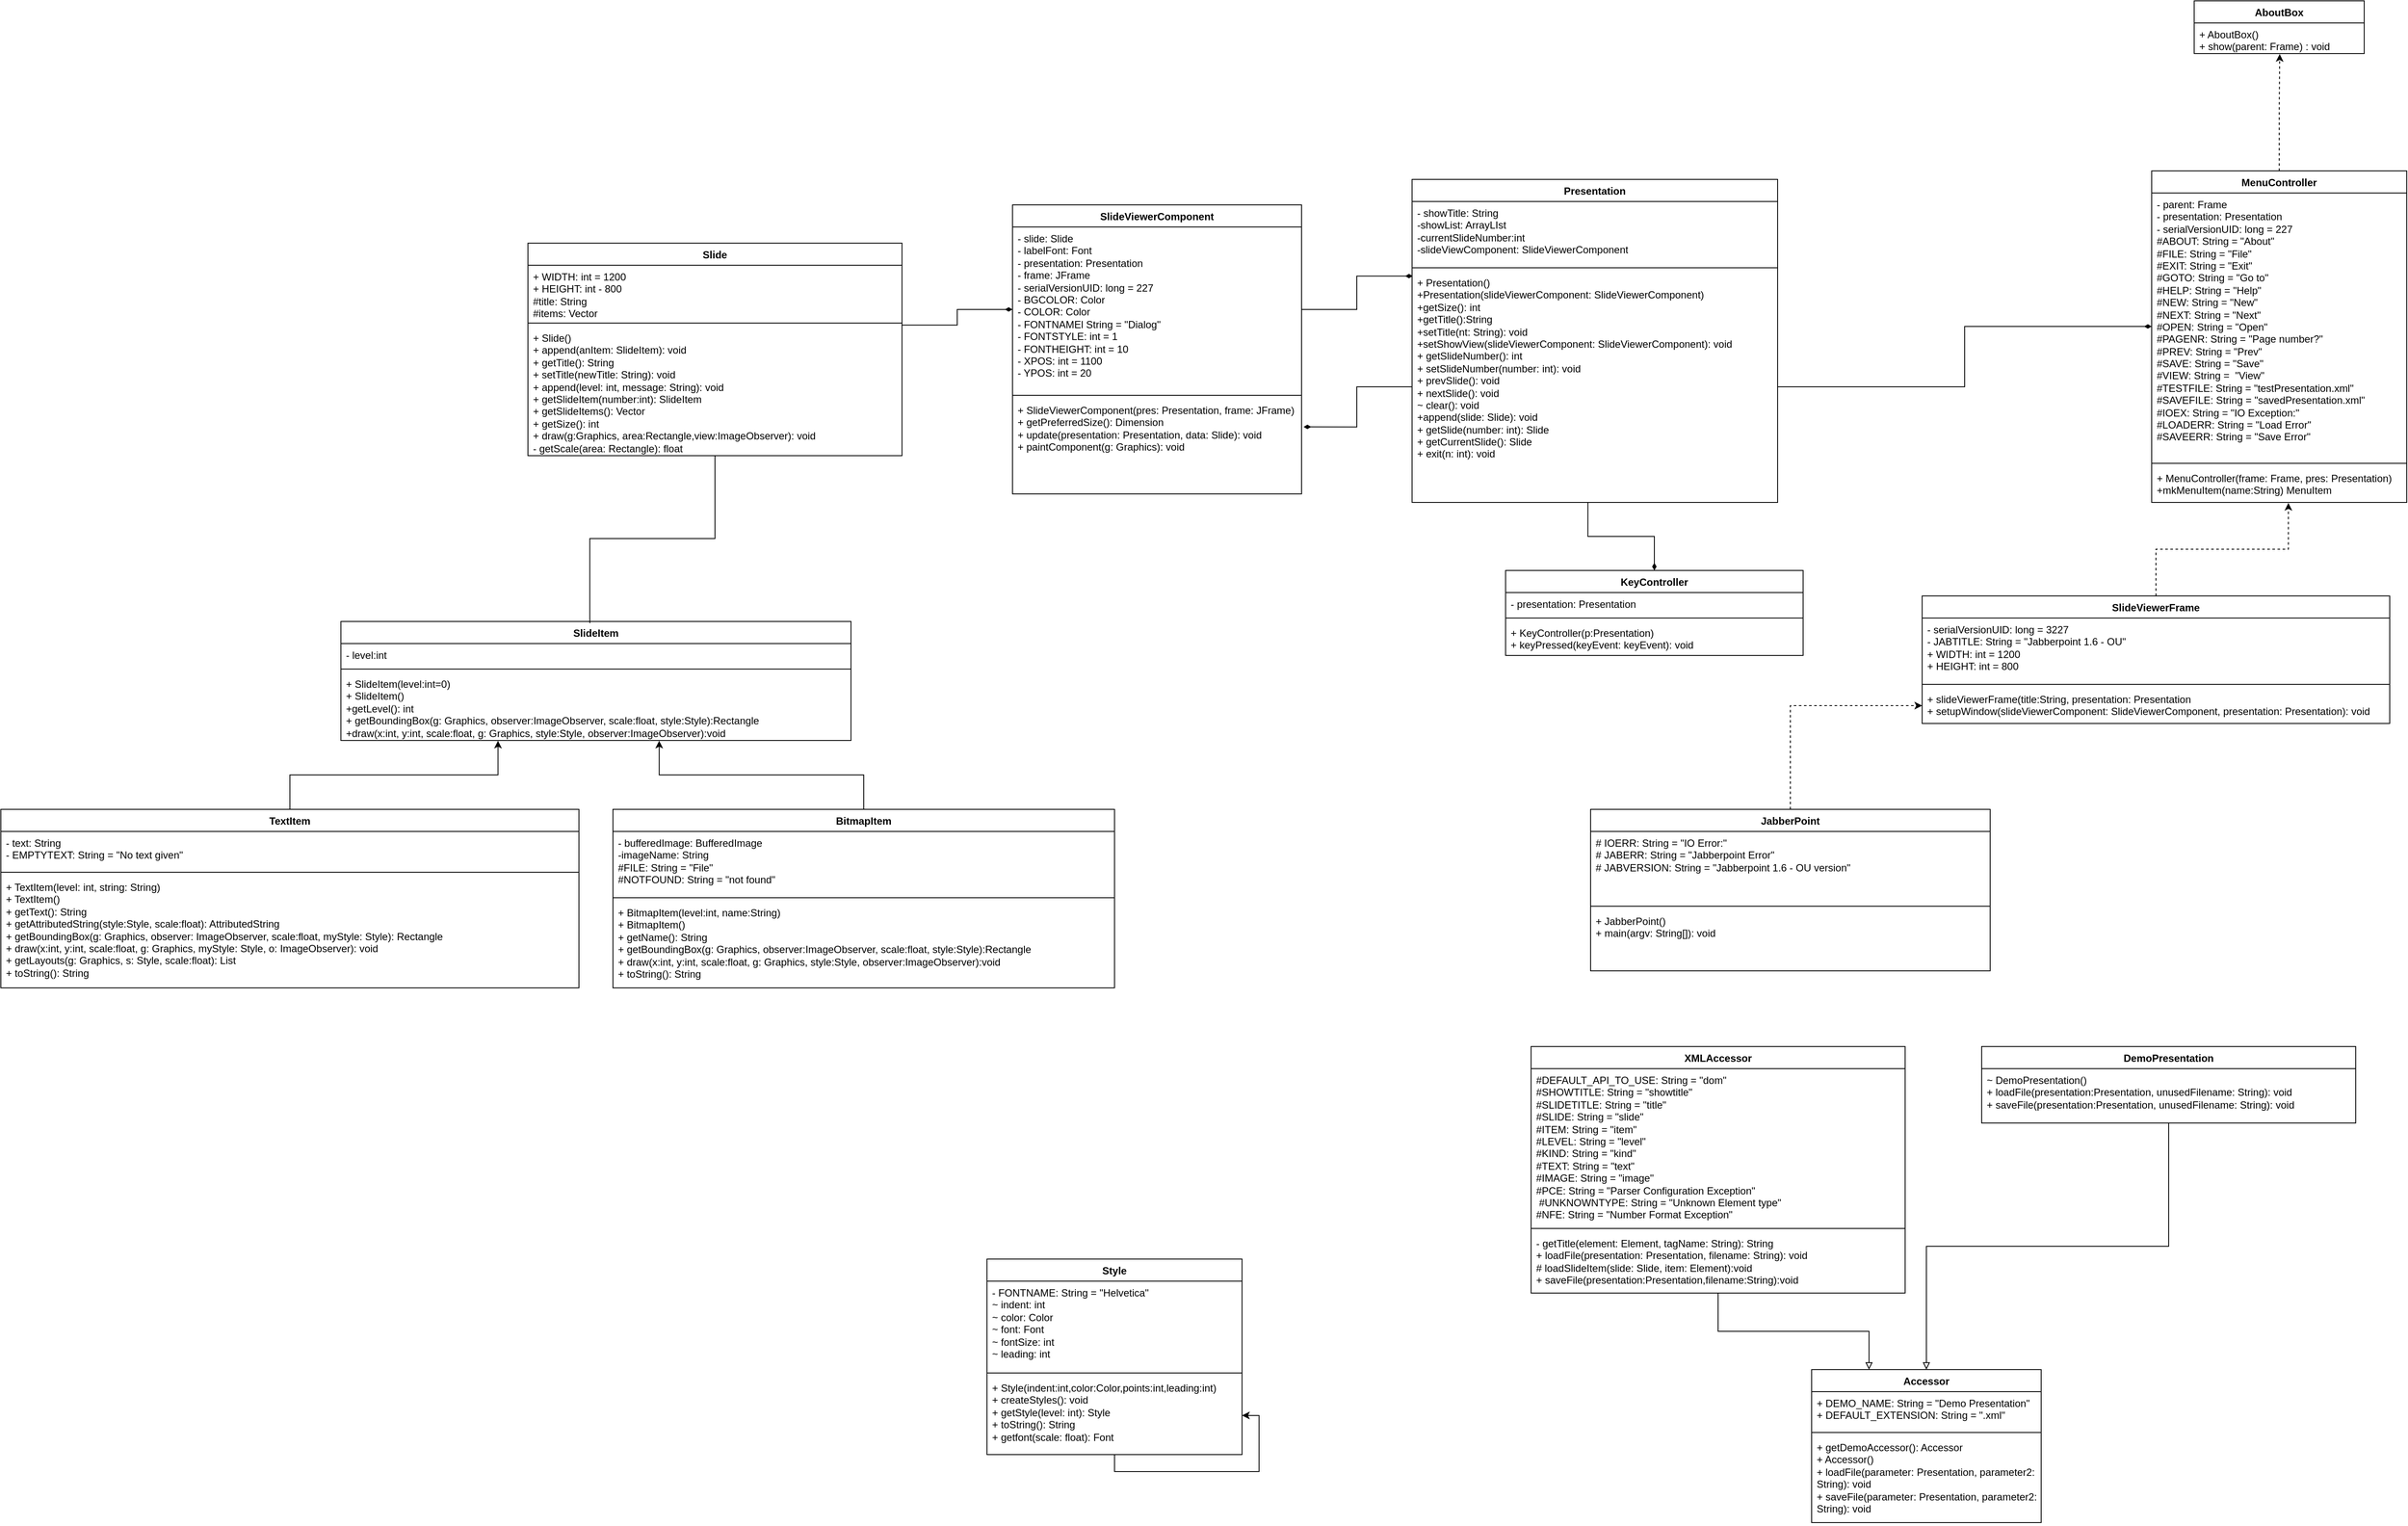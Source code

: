 <mxfile version="22.1.17" type="github">
  <diagram id="C5RBs43oDa-KdzZeNtuy" name="Page-1">
    <mxGraphModel dx="2526" dy="3693" grid="1" gridSize="10" guides="1" tooltips="1" connect="1" arrows="1" fold="1" page="1" pageScale="1" pageWidth="827" pageHeight="1169" math="0" shadow="0">
      <root>
        <mxCell id="WIyWlLk6GJQsqaUBKTNV-0" />
        <mxCell id="WIyWlLk6GJQsqaUBKTNV-1" parent="WIyWlLk6GJQsqaUBKTNV-0" />
        <mxCell id="VDhZwG6g7xekdowVY550-0" value="AboutBox" style="swimlane;fontStyle=1;align=center;verticalAlign=top;childLayout=stackLayout;horizontal=1;startSize=26;horizontalStack=0;resizeParent=1;resizeParentMax=0;resizeLast=0;collapsible=1;marginBottom=0;whiteSpace=wrap;html=1;" vertex="1" parent="WIyWlLk6GJQsqaUBKTNV-1">
          <mxGeometry x="2220" y="-2310" width="200" height="62" as="geometry" />
        </mxCell>
        <mxCell id="VDhZwG6g7xekdowVY550-3" value="+ AboutBox()&lt;br&gt;+ show(parent: Frame) : void" style="text;strokeColor=none;fillColor=none;align=left;verticalAlign=top;spacingLeft=4;spacingRight=4;overflow=hidden;rotatable=0;points=[[0,0.5],[1,0.5]];portConstraint=eastwest;whiteSpace=wrap;html=1;" vertex="1" parent="VDhZwG6g7xekdowVY550-0">
          <mxGeometry y="26" width="200" height="36" as="geometry" />
        </mxCell>
        <mxCell id="VDhZwG6g7xekdowVY550-65" style="edgeStyle=orthogonalEdgeStyle;rounded=0;orthogonalLoop=1;jettySize=auto;html=1;dashed=1;endArrow=classic;endFill=1;" edge="1" parent="WIyWlLk6GJQsqaUBKTNV-1" source="VDhZwG6g7xekdowVY550-4" target="VDhZwG6g7xekdowVY550-19">
          <mxGeometry relative="1" as="geometry" />
        </mxCell>
        <mxCell id="VDhZwG6g7xekdowVY550-4" value="JabberPoint" style="swimlane;fontStyle=1;align=center;verticalAlign=top;childLayout=stackLayout;horizontal=1;startSize=26;horizontalStack=0;resizeParent=1;resizeParentMax=0;resizeLast=0;collapsible=1;marginBottom=0;whiteSpace=wrap;html=1;" vertex="1" parent="WIyWlLk6GJQsqaUBKTNV-1">
          <mxGeometry x="1510" y="-1359" width="470" height="190" as="geometry" />
        </mxCell>
        <mxCell id="VDhZwG6g7xekdowVY550-5" value="# IOERR: String = &quot;IO Error:&quot;&lt;br&gt;# JABERR: String = &quot;Jabberpoint Error&quot;&lt;br&gt;# JABVERSION: String = &quot;Jabberpoint 1.6 - OU version&quot;" style="text;strokeColor=none;fillColor=none;align=left;verticalAlign=top;spacingLeft=4;spacingRight=4;overflow=hidden;rotatable=0;points=[[0,0.5],[1,0.5]];portConstraint=eastwest;whiteSpace=wrap;html=1;" vertex="1" parent="VDhZwG6g7xekdowVY550-4">
          <mxGeometry y="26" width="470" height="84" as="geometry" />
        </mxCell>
        <mxCell id="VDhZwG6g7xekdowVY550-6" value="" style="line;strokeWidth=1;fillColor=none;align=left;verticalAlign=middle;spacingTop=-1;spacingLeft=3;spacingRight=3;rotatable=0;labelPosition=right;points=[];portConstraint=eastwest;strokeColor=inherit;" vertex="1" parent="VDhZwG6g7xekdowVY550-4">
          <mxGeometry y="110" width="470" height="8" as="geometry" />
        </mxCell>
        <mxCell id="VDhZwG6g7xekdowVY550-7" value="+ JabberPoint()&lt;br&gt;+ main(argv: String[]): void" style="text;strokeColor=none;fillColor=none;align=left;verticalAlign=top;spacingLeft=4;spacingRight=4;overflow=hidden;rotatable=0;points=[[0,0.5],[1,0.5]];portConstraint=eastwest;whiteSpace=wrap;html=1;" vertex="1" parent="VDhZwG6g7xekdowVY550-4">
          <mxGeometry y="118" width="470" height="72" as="geometry" />
        </mxCell>
        <mxCell id="VDhZwG6g7xekdowVY550-8" value="Style" style="swimlane;fontStyle=1;align=center;verticalAlign=top;childLayout=stackLayout;horizontal=1;startSize=26;horizontalStack=0;resizeParent=1;resizeParentMax=0;resizeLast=0;collapsible=1;marginBottom=0;whiteSpace=wrap;html=1;" vertex="1" parent="WIyWlLk6GJQsqaUBKTNV-1">
          <mxGeometry x="800" y="-830" width="300" height="230" as="geometry" />
        </mxCell>
        <mxCell id="VDhZwG6g7xekdowVY550-9" value="- FONTNAME: String = &quot;Helvetica&quot;&lt;br&gt;~ indent: int&lt;br&gt;~ color: Color&lt;br&gt;~ font: Font&lt;br&gt;~ fontSize: int&lt;br&gt;~ leading: int" style="text;strokeColor=none;fillColor=none;align=left;verticalAlign=top;spacingLeft=4;spacingRight=4;overflow=hidden;rotatable=0;points=[[0,0.5],[1,0.5]];portConstraint=eastwest;whiteSpace=wrap;html=1;" vertex="1" parent="VDhZwG6g7xekdowVY550-8">
          <mxGeometry y="26" width="300" height="104" as="geometry" />
        </mxCell>
        <mxCell id="VDhZwG6g7xekdowVY550-10" value="" style="line;strokeWidth=1;fillColor=none;align=left;verticalAlign=middle;spacingTop=-1;spacingLeft=3;spacingRight=3;rotatable=0;labelPosition=right;points=[];portConstraint=eastwest;strokeColor=inherit;" vertex="1" parent="VDhZwG6g7xekdowVY550-8">
          <mxGeometry y="130" width="300" height="8" as="geometry" />
        </mxCell>
        <mxCell id="VDhZwG6g7xekdowVY550-11" value="+ Style(indent:int,color:Color,points:int,leading:int)&lt;br&gt;+ createStyles(): void&lt;br&gt;+ getStyle(level: int): Style&lt;br&gt;+ toString(): String&lt;br&gt;+ getfont(scale: float): Font" style="text;strokeColor=none;fillColor=none;align=left;verticalAlign=top;spacingLeft=4;spacingRight=4;overflow=hidden;rotatable=0;points=[[0,0.5],[1,0.5]];portConstraint=eastwest;whiteSpace=wrap;html=1;" vertex="1" parent="VDhZwG6g7xekdowVY550-8">
          <mxGeometry y="138" width="300" height="92" as="geometry" />
        </mxCell>
        <mxCell id="VDhZwG6g7xekdowVY550-74" style="edgeStyle=orthogonalEdgeStyle;rounded=0;orthogonalLoop=1;jettySize=auto;html=1;" edge="1" parent="VDhZwG6g7xekdowVY550-8" source="VDhZwG6g7xekdowVY550-8" target="VDhZwG6g7xekdowVY550-11">
          <mxGeometry relative="1" as="geometry" />
        </mxCell>
        <mxCell id="VDhZwG6g7xekdowVY550-12" value="KeyController" style="swimlane;fontStyle=1;align=center;verticalAlign=top;childLayout=stackLayout;horizontal=1;startSize=26;horizontalStack=0;resizeParent=1;resizeParentMax=0;resizeLast=0;collapsible=1;marginBottom=0;whiteSpace=wrap;html=1;" vertex="1" parent="WIyWlLk6GJQsqaUBKTNV-1">
          <mxGeometry x="1410" y="-1640" width="350" height="100" as="geometry" />
        </mxCell>
        <mxCell id="VDhZwG6g7xekdowVY550-13" value="- presentation: Presentation" style="text;strokeColor=none;fillColor=none;align=left;verticalAlign=top;spacingLeft=4;spacingRight=4;overflow=hidden;rotatable=0;points=[[0,0.5],[1,0.5]];portConstraint=eastwest;whiteSpace=wrap;html=1;" vertex="1" parent="VDhZwG6g7xekdowVY550-12">
          <mxGeometry y="26" width="350" height="26" as="geometry" />
        </mxCell>
        <mxCell id="VDhZwG6g7xekdowVY550-14" value="" style="line;strokeWidth=1;fillColor=none;align=left;verticalAlign=middle;spacingTop=-1;spacingLeft=3;spacingRight=3;rotatable=0;labelPosition=right;points=[];portConstraint=eastwest;strokeColor=inherit;" vertex="1" parent="VDhZwG6g7xekdowVY550-12">
          <mxGeometry y="52" width="350" height="8" as="geometry" />
        </mxCell>
        <mxCell id="VDhZwG6g7xekdowVY550-15" value="+ KeyController(p:Presentation)&lt;br&gt;+ keyPressed(keyEvent: keyEvent): void" style="text;strokeColor=none;fillColor=none;align=left;verticalAlign=top;spacingLeft=4;spacingRight=4;overflow=hidden;rotatable=0;points=[[0,0.5],[1,0.5]];portConstraint=eastwest;whiteSpace=wrap;html=1;" vertex="1" parent="VDhZwG6g7xekdowVY550-12">
          <mxGeometry y="60" width="350" height="40" as="geometry" />
        </mxCell>
        <mxCell id="VDhZwG6g7xekdowVY550-66" style="edgeStyle=orthogonalEdgeStyle;rounded=0;orthogonalLoop=1;jettySize=auto;html=1;entryX=0.536;entryY=1.014;entryDx=0;entryDy=0;entryPerimeter=0;dashed=1;" edge="1" parent="WIyWlLk6GJQsqaUBKTNV-1" source="VDhZwG6g7xekdowVY550-16" target="VDhZwG6g7xekdowVY550-60">
          <mxGeometry relative="1" as="geometry">
            <mxPoint x="2330" y="-1700" as="targetPoint" />
          </mxGeometry>
        </mxCell>
        <mxCell id="VDhZwG6g7xekdowVY550-16" value="SlideViewerFrame" style="swimlane;fontStyle=1;align=center;verticalAlign=top;childLayout=stackLayout;horizontal=1;startSize=26;horizontalStack=0;resizeParent=1;resizeParentMax=0;resizeLast=0;collapsible=1;marginBottom=0;whiteSpace=wrap;html=1;" vertex="1" parent="WIyWlLk6GJQsqaUBKTNV-1">
          <mxGeometry x="1900" y="-1610" width="550" height="150" as="geometry" />
        </mxCell>
        <mxCell id="VDhZwG6g7xekdowVY550-17" value="- serialVersionUID: long = 3227&lt;br&gt;- JABTITLE: String = &quot;Jabberpoint 1.6 - OU&quot;&lt;br&gt;+ WIDTH: int = 1200&lt;br&gt;+ HEIGHT: int = 800" style="text;strokeColor=none;fillColor=none;align=left;verticalAlign=top;spacingLeft=4;spacingRight=4;overflow=hidden;rotatable=0;points=[[0,0.5],[1,0.5]];portConstraint=eastwest;whiteSpace=wrap;html=1;" vertex="1" parent="VDhZwG6g7xekdowVY550-16">
          <mxGeometry y="26" width="550" height="74" as="geometry" />
        </mxCell>
        <mxCell id="VDhZwG6g7xekdowVY550-18" value="" style="line;strokeWidth=1;fillColor=none;align=left;verticalAlign=middle;spacingTop=-1;spacingLeft=3;spacingRight=3;rotatable=0;labelPosition=right;points=[];portConstraint=eastwest;strokeColor=inherit;" vertex="1" parent="VDhZwG6g7xekdowVY550-16">
          <mxGeometry y="100" width="550" height="8" as="geometry" />
        </mxCell>
        <mxCell id="VDhZwG6g7xekdowVY550-19" value="+ slideViewerFrame(title:String, presentation: Presentation&lt;br&gt;+ setupWindow(slideViewerComponent: SlideViewerComponent, presentation: Presentation): void" style="text;strokeColor=none;fillColor=none;align=left;verticalAlign=top;spacingLeft=4;spacingRight=4;overflow=hidden;rotatable=0;points=[[0,0.5],[1,0.5]];portConstraint=eastwest;whiteSpace=wrap;html=1;" vertex="1" parent="VDhZwG6g7xekdowVY550-16">
          <mxGeometry y="108" width="550" height="42" as="geometry" />
        </mxCell>
        <mxCell id="VDhZwG6g7xekdowVY550-20" value="SlideViewerComponent" style="swimlane;fontStyle=1;align=center;verticalAlign=top;childLayout=stackLayout;horizontal=1;startSize=26;horizontalStack=0;resizeParent=1;resizeParentMax=0;resizeLast=0;collapsible=1;marginBottom=0;whiteSpace=wrap;html=1;" vertex="1" parent="WIyWlLk6GJQsqaUBKTNV-1">
          <mxGeometry x="830" y="-2070" width="340" height="340" as="geometry" />
        </mxCell>
        <mxCell id="VDhZwG6g7xekdowVY550-21" value="- slide: Slide&lt;br&gt;- labelFont: Font&lt;br&gt;- presentation: Presentation&lt;br&gt;- frame: JFrame&lt;br&gt;- serialVersionUID: long = 227&lt;br&gt;- BGCOLOR: Color&lt;br&gt;- COLOR: Color&lt;br&gt;- FONTNAMEl String = &quot;Dialog&quot;&lt;br&gt;- FONTSTYLE: int = 1&lt;br&gt;- FONTHEIGHT: int = 10&lt;br&gt;- XPOS: int = 1100&lt;br&gt;- YPOS: int = 20" style="text;strokeColor=none;fillColor=none;align=left;verticalAlign=top;spacingLeft=4;spacingRight=4;overflow=hidden;rotatable=0;points=[[0,0.5],[1,0.5]];portConstraint=eastwest;whiteSpace=wrap;html=1;" vertex="1" parent="VDhZwG6g7xekdowVY550-20">
          <mxGeometry y="26" width="340" height="194" as="geometry" />
        </mxCell>
        <mxCell id="VDhZwG6g7xekdowVY550-22" value="" style="line;strokeWidth=1;fillColor=none;align=left;verticalAlign=middle;spacingTop=-1;spacingLeft=3;spacingRight=3;rotatable=0;labelPosition=right;points=[];portConstraint=eastwest;strokeColor=inherit;" vertex="1" parent="VDhZwG6g7xekdowVY550-20">
          <mxGeometry y="220" width="340" height="8" as="geometry" />
        </mxCell>
        <mxCell id="VDhZwG6g7xekdowVY550-23" value="+ SlideViewerComponent(pres: Presentation, frame: JFrame)&lt;br&gt;+ getPreferredSize(): Dimension&lt;br&gt;+ update(presentation: Presentation, data: Slide): void&lt;br&gt;+ paintComponent(g: Graphics): void" style="text;strokeColor=none;fillColor=none;align=left;verticalAlign=top;spacingLeft=4;spacingRight=4;overflow=hidden;rotatable=0;points=[[0,0.5],[1,0.5]];portConstraint=eastwest;whiteSpace=wrap;html=1;" vertex="1" parent="VDhZwG6g7xekdowVY550-20">
          <mxGeometry y="228" width="340" height="112" as="geometry" />
        </mxCell>
        <mxCell id="VDhZwG6g7xekdowVY550-24" value="Slide" style="swimlane;fontStyle=1;align=center;verticalAlign=top;childLayout=stackLayout;horizontal=1;startSize=26;horizontalStack=0;resizeParent=1;resizeParentMax=0;resizeLast=0;collapsible=1;marginBottom=0;whiteSpace=wrap;html=1;" vertex="1" parent="WIyWlLk6GJQsqaUBKTNV-1">
          <mxGeometry x="260" y="-2025" width="440" height="250" as="geometry" />
        </mxCell>
        <mxCell id="VDhZwG6g7xekdowVY550-25" value="+ WIDTH: int = 1200&lt;br&gt;+ HEIGHT: int - 800&lt;br&gt;#title: String&lt;br&gt;#items: Vector" style="text;strokeColor=none;fillColor=none;align=left;verticalAlign=top;spacingLeft=4;spacingRight=4;overflow=hidden;rotatable=0;points=[[0,0.5],[1,0.5]];portConstraint=eastwest;whiteSpace=wrap;html=1;" vertex="1" parent="VDhZwG6g7xekdowVY550-24">
          <mxGeometry y="26" width="440" height="64" as="geometry" />
        </mxCell>
        <mxCell id="VDhZwG6g7xekdowVY550-26" value="" style="line;strokeWidth=1;fillColor=none;align=left;verticalAlign=middle;spacingTop=-1;spacingLeft=3;spacingRight=3;rotatable=0;labelPosition=right;points=[];portConstraint=eastwest;strokeColor=inherit;" vertex="1" parent="VDhZwG6g7xekdowVY550-24">
          <mxGeometry y="90" width="440" height="8" as="geometry" />
        </mxCell>
        <mxCell id="VDhZwG6g7xekdowVY550-27" value="+ Slide()&lt;br&gt;+ append(anItem: SlideItem): void&lt;br&gt;+ getTitle(): String&lt;br&gt;+ setTitle(newTitle: String): void&lt;br&gt;+ append(level: int, message: String): void&lt;br&gt;+ getSlideItem(number:int): SlideItem&lt;br&gt;+ getSlideItems(): Vector&lt;br&gt;+ getSize(): int&lt;br&gt;+ draw(g:Graphics, area:Rectangle,view:ImageObserver): void&lt;br&gt;- getScale(area: Rectangle): float" style="text;strokeColor=none;fillColor=none;align=left;verticalAlign=top;spacingLeft=4;spacingRight=4;overflow=hidden;rotatable=0;points=[[0,0.5],[1,0.5]];portConstraint=eastwest;whiteSpace=wrap;html=1;" vertex="1" parent="VDhZwG6g7xekdowVY550-24">
          <mxGeometry y="98" width="440" height="152" as="geometry" />
        </mxCell>
        <mxCell id="VDhZwG6g7xekdowVY550-32" value="TextItem" style="swimlane;fontStyle=1;align=center;verticalAlign=top;childLayout=stackLayout;horizontal=1;startSize=26;horizontalStack=0;resizeParent=1;resizeParentMax=0;resizeLast=0;collapsible=1;marginBottom=0;whiteSpace=wrap;html=1;" vertex="1" parent="WIyWlLk6GJQsqaUBKTNV-1">
          <mxGeometry x="-360" y="-1359" width="680" height="210" as="geometry" />
        </mxCell>
        <mxCell id="VDhZwG6g7xekdowVY550-33" value="- text: String&lt;br&gt;- EMPTYTEXT: String = &quot;No text given&quot;&lt;br&gt;" style="text;strokeColor=none;fillColor=none;align=left;verticalAlign=top;spacingLeft=4;spacingRight=4;overflow=hidden;rotatable=0;points=[[0,0.5],[1,0.5]];portConstraint=eastwest;whiteSpace=wrap;html=1;" vertex="1" parent="VDhZwG6g7xekdowVY550-32">
          <mxGeometry y="26" width="680" height="44" as="geometry" />
        </mxCell>
        <mxCell id="VDhZwG6g7xekdowVY550-34" value="" style="line;strokeWidth=1;fillColor=none;align=left;verticalAlign=middle;spacingTop=-1;spacingLeft=3;spacingRight=3;rotatable=0;labelPosition=right;points=[];portConstraint=eastwest;strokeColor=inherit;" vertex="1" parent="VDhZwG6g7xekdowVY550-32">
          <mxGeometry y="70" width="680" height="8" as="geometry" />
        </mxCell>
        <mxCell id="VDhZwG6g7xekdowVY550-35" value="+ TextItem(level: int, string: String)&lt;br&gt;+ TextItem()&lt;br&gt;+ getText(): String&lt;br&gt;+ getAttributedString(style:Style, scale:float): AttributedString&lt;br&gt;+ getBoundingBox(g: Graphics, observer: ImageObserver, scale:float, myStyle: Style): Rectangle&lt;br&gt;+ draw(x:int, y:int, scale:float, g: Graphics, myStyle: Style, o: ImageObserver): void&lt;br&gt;+ getLayouts(g: Graphics, s: Style, scale:float): List&lt;br&gt;+ toString(): String" style="text;strokeColor=none;fillColor=none;align=left;verticalAlign=top;spacingLeft=4;spacingRight=4;overflow=hidden;rotatable=0;points=[[0,0.5],[1,0.5]];portConstraint=eastwest;whiteSpace=wrap;html=1;" vertex="1" parent="VDhZwG6g7xekdowVY550-32">
          <mxGeometry y="78" width="680" height="132" as="geometry" />
        </mxCell>
        <mxCell id="VDhZwG6g7xekdowVY550-64" style="edgeStyle=orthogonalEdgeStyle;rounded=0;orthogonalLoop=1;jettySize=auto;html=1;entryX=0.25;entryY=0;entryDx=0;entryDy=0;endArrow=block;endFill=0;" edge="1" parent="WIyWlLk6GJQsqaUBKTNV-1" source="VDhZwG6g7xekdowVY550-36" target="VDhZwG6g7xekdowVY550-40">
          <mxGeometry relative="1" as="geometry" />
        </mxCell>
        <mxCell id="VDhZwG6g7xekdowVY550-36" value="XMLAccessor" style="swimlane;fontStyle=1;align=center;verticalAlign=top;childLayout=stackLayout;horizontal=1;startSize=26;horizontalStack=0;resizeParent=1;resizeParentMax=0;resizeLast=0;collapsible=1;marginBottom=0;whiteSpace=wrap;html=1;" vertex="1" parent="WIyWlLk6GJQsqaUBKTNV-1">
          <mxGeometry x="1440" y="-1080" width="440" height="290" as="geometry" />
        </mxCell>
        <mxCell id="VDhZwG6g7xekdowVY550-37" value="#DEFAULT_API_TO_USE: String = &quot;dom&quot;&lt;br&gt;#SHOWTITLE: String = &quot;showtitle&quot;&lt;br&gt;#SLIDETITLE: String = &quot;title&quot;&lt;br&gt;#SLIDE: String = &quot;slide&quot;&lt;br&gt;#ITEM: String = &quot;item&quot;&lt;br&gt;#LEVEL: String = &quot;level&quot;&lt;br&gt;#KIND: String = &quot;kind&quot;&lt;br&gt;#TEXT: String = &quot;text&quot;&lt;br&gt;#IMAGE: String = &quot;image&quot;&lt;br&gt;#PCE: String = &quot;Parser Configuration Exception&quot;&lt;br&gt;&amp;nbsp;#UNKNOWNTYPE: String = &quot;Unknown Element type&quot;&lt;br&gt;#NFE: String = &quot;Number Format Exception&quot;&amp;nbsp;" style="text;strokeColor=none;fillColor=none;align=left;verticalAlign=top;spacingLeft=4;spacingRight=4;overflow=hidden;rotatable=0;points=[[0,0.5],[1,0.5]];portConstraint=eastwest;whiteSpace=wrap;html=1;" vertex="1" parent="VDhZwG6g7xekdowVY550-36">
          <mxGeometry y="26" width="440" height="184" as="geometry" />
        </mxCell>
        <mxCell id="VDhZwG6g7xekdowVY550-38" value="" style="line;strokeWidth=1;fillColor=none;align=left;verticalAlign=middle;spacingTop=-1;spacingLeft=3;spacingRight=3;rotatable=0;labelPosition=right;points=[];portConstraint=eastwest;strokeColor=inherit;" vertex="1" parent="VDhZwG6g7xekdowVY550-36">
          <mxGeometry y="210" width="440" height="8" as="geometry" />
        </mxCell>
        <mxCell id="VDhZwG6g7xekdowVY550-39" value="- getTitle(element: Element, tagName: String): String&lt;br&gt;+ loadFile(presentation: Presentation, filename: String): void&lt;br&gt;# loadSlideItem(slide: Slide, item: Element):void&lt;br&gt;+ saveFile(presentation:Presentation,filename:String):void" style="text;strokeColor=none;fillColor=none;align=left;verticalAlign=top;spacingLeft=4;spacingRight=4;overflow=hidden;rotatable=0;points=[[0,0.5],[1,0.5]];portConstraint=eastwest;whiteSpace=wrap;html=1;" vertex="1" parent="VDhZwG6g7xekdowVY550-36">
          <mxGeometry y="218" width="440" height="72" as="geometry" />
        </mxCell>
        <mxCell id="VDhZwG6g7xekdowVY550-40" value="Accessor" style="swimlane;fontStyle=1;align=center;verticalAlign=top;childLayout=stackLayout;horizontal=1;startSize=26;horizontalStack=0;resizeParent=1;resizeParentMax=0;resizeLast=0;collapsible=1;marginBottom=0;whiteSpace=wrap;html=1;" vertex="1" parent="WIyWlLk6GJQsqaUBKTNV-1">
          <mxGeometry x="1770" y="-700" width="270" height="180" as="geometry" />
        </mxCell>
        <mxCell id="VDhZwG6g7xekdowVY550-41" value="+ DEMO_NAME: String = &quot;Demo Presentation&quot;&lt;br&gt;+ DEFAULT_EXTENSION: String = &quot;.xml&quot;" style="text;strokeColor=none;fillColor=none;align=left;verticalAlign=top;spacingLeft=4;spacingRight=4;overflow=hidden;rotatable=0;points=[[0,0.5],[1,0.5]];portConstraint=eastwest;whiteSpace=wrap;html=1;" vertex="1" parent="VDhZwG6g7xekdowVY550-40">
          <mxGeometry y="26" width="270" height="44" as="geometry" />
        </mxCell>
        <mxCell id="VDhZwG6g7xekdowVY550-42" value="" style="line;strokeWidth=1;fillColor=none;align=left;verticalAlign=middle;spacingTop=-1;spacingLeft=3;spacingRight=3;rotatable=0;labelPosition=right;points=[];portConstraint=eastwest;strokeColor=inherit;" vertex="1" parent="VDhZwG6g7xekdowVY550-40">
          <mxGeometry y="70" width="270" height="8" as="geometry" />
        </mxCell>
        <mxCell id="VDhZwG6g7xekdowVY550-43" value="+ getDemoAccessor(): Accessor&lt;br&gt;+ Accessor()&lt;br&gt;+ loadFile(parameter: Presentation, parameter2: String): void&lt;br&gt;+ saveFile(parameter: Presentation, parameter2: String): void&lt;br&gt;" style="text;strokeColor=none;fillColor=none;align=left;verticalAlign=top;spacingLeft=4;spacingRight=4;overflow=hidden;rotatable=0;points=[[0,0.5],[1,0.5]];portConstraint=eastwest;whiteSpace=wrap;html=1;" vertex="1" parent="VDhZwG6g7xekdowVY550-40">
          <mxGeometry y="78" width="270" height="102" as="geometry" />
        </mxCell>
        <mxCell id="VDhZwG6g7xekdowVY550-63" style="edgeStyle=orthogonalEdgeStyle;rounded=0;orthogonalLoop=1;jettySize=auto;html=1;endArrow=block;endFill=0;" edge="1" parent="WIyWlLk6GJQsqaUBKTNV-1" source="VDhZwG6g7xekdowVY550-44" target="VDhZwG6g7xekdowVY550-40">
          <mxGeometry relative="1" as="geometry" />
        </mxCell>
        <mxCell id="VDhZwG6g7xekdowVY550-44" value="DemoPresentation" style="swimlane;fontStyle=1;align=center;verticalAlign=top;childLayout=stackLayout;horizontal=1;startSize=26;horizontalStack=0;resizeParent=1;resizeParentMax=0;resizeLast=0;collapsible=1;marginBottom=0;whiteSpace=wrap;html=1;" vertex="1" parent="WIyWlLk6GJQsqaUBKTNV-1">
          <mxGeometry x="1970" y="-1080" width="440" height="90" as="geometry" />
        </mxCell>
        <mxCell id="VDhZwG6g7xekdowVY550-45" value="~ DemoPresentation()&lt;br&gt;+ loadFile(presentation:Presentation, unusedFilename: String): void&lt;br&gt;+ saveFile(presentation:Presentation, unusedFilename: String): void" style="text;strokeColor=none;fillColor=none;align=left;verticalAlign=top;spacingLeft=4;spacingRight=4;overflow=hidden;rotatable=0;points=[[0,0.5],[1,0.5]];portConstraint=eastwest;whiteSpace=wrap;html=1;" vertex="1" parent="VDhZwG6g7xekdowVY550-44">
          <mxGeometry y="26" width="440" height="64" as="geometry" />
        </mxCell>
        <mxCell id="VDhZwG6g7xekdowVY550-49" value="SlideItem" style="swimlane;fontStyle=1;align=center;verticalAlign=top;childLayout=stackLayout;horizontal=1;startSize=26;horizontalStack=0;resizeParent=1;resizeParentMax=0;resizeLast=0;collapsible=1;marginBottom=0;whiteSpace=wrap;html=1;" vertex="1" parent="WIyWlLk6GJQsqaUBKTNV-1">
          <mxGeometry x="40" y="-1580" width="600" height="140" as="geometry" />
        </mxCell>
        <mxCell id="VDhZwG6g7xekdowVY550-50" value="- level:int" style="text;strokeColor=none;fillColor=none;align=left;verticalAlign=top;spacingLeft=4;spacingRight=4;overflow=hidden;rotatable=0;points=[[0,0.5],[1,0.5]];portConstraint=eastwest;whiteSpace=wrap;html=1;" vertex="1" parent="VDhZwG6g7xekdowVY550-49">
          <mxGeometry y="26" width="600" height="26" as="geometry" />
        </mxCell>
        <mxCell id="VDhZwG6g7xekdowVY550-51" value="" style="line;strokeWidth=1;fillColor=none;align=left;verticalAlign=middle;spacingTop=-1;spacingLeft=3;spacingRight=3;rotatable=0;labelPosition=right;points=[];portConstraint=eastwest;strokeColor=inherit;" vertex="1" parent="VDhZwG6g7xekdowVY550-49">
          <mxGeometry y="52" width="600" height="8" as="geometry" />
        </mxCell>
        <mxCell id="VDhZwG6g7xekdowVY550-52" value="+ SlideItem(level:int=0)&lt;br&gt;+ SlideItem()&lt;br&gt;+getLevel(): int&lt;br&gt;+ getBoundingBox(g: Graphics, observer:ImageObserver, scale:float, style:Style):Rectangle&lt;br&gt;+draw(x:int, y:int, scale:float, g: Graphics, style:Style, observer:ImageObserver):void" style="text;strokeColor=none;fillColor=none;align=left;verticalAlign=top;spacingLeft=4;spacingRight=4;overflow=hidden;rotatable=0;points=[[0,0.5],[1,0.5]];portConstraint=eastwest;whiteSpace=wrap;html=1;" vertex="1" parent="VDhZwG6g7xekdowVY550-49">
          <mxGeometry y="60" width="600" height="80" as="geometry" />
        </mxCell>
        <mxCell id="VDhZwG6g7xekdowVY550-53" value="BitmapItem" style="swimlane;fontStyle=1;align=center;verticalAlign=top;childLayout=stackLayout;horizontal=1;startSize=26;horizontalStack=0;resizeParent=1;resizeParentMax=0;resizeLast=0;collapsible=1;marginBottom=0;whiteSpace=wrap;html=1;" vertex="1" parent="WIyWlLk6GJQsqaUBKTNV-1">
          <mxGeometry x="360" y="-1359" width="590" height="210" as="geometry" />
        </mxCell>
        <mxCell id="VDhZwG6g7xekdowVY550-54" value="- bufferedImage: BufferedImage&lt;br&gt;-imageName: String&lt;br&gt;#FILE: String = &quot;File&quot;&lt;br&gt;#NOTFOUND: String = &quot;not found&quot;&lt;br&gt;" style="text;strokeColor=none;fillColor=none;align=left;verticalAlign=top;spacingLeft=4;spacingRight=4;overflow=hidden;rotatable=0;points=[[0,0.5],[1,0.5]];portConstraint=eastwest;whiteSpace=wrap;html=1;" vertex="1" parent="VDhZwG6g7xekdowVY550-53">
          <mxGeometry y="26" width="590" height="74" as="geometry" />
        </mxCell>
        <mxCell id="VDhZwG6g7xekdowVY550-55" value="" style="line;strokeWidth=1;fillColor=none;align=left;verticalAlign=middle;spacingTop=-1;spacingLeft=3;spacingRight=3;rotatable=0;labelPosition=right;points=[];portConstraint=eastwest;strokeColor=inherit;" vertex="1" parent="VDhZwG6g7xekdowVY550-53">
          <mxGeometry y="100" width="590" height="8" as="geometry" />
        </mxCell>
        <mxCell id="VDhZwG6g7xekdowVY550-56" value="+ BitmapItem(level:int, name:String)&lt;br&gt;+ BitmapItem()&lt;br&gt;+ getName(): String&lt;br style=&quot;border-color: var(--border-color);&quot;&gt;+ getBoundingBox(g: Graphics, observer:ImageObserver, scale:float, style:Style):Rectangle&lt;br style=&quot;border-color: var(--border-color);&quot;&gt;+ draw(x:int, y:int, scale:float, g: Graphics, style:Style, observer:ImageObserver):void&lt;br&gt;+ toString(): String&lt;br&gt;&amp;nbsp;" style="text;strokeColor=none;fillColor=none;align=left;verticalAlign=top;spacingLeft=4;spacingRight=4;overflow=hidden;rotatable=0;points=[[0,0.5],[1,0.5]];portConstraint=eastwest;whiteSpace=wrap;html=1;" vertex="1" parent="VDhZwG6g7xekdowVY550-53">
          <mxGeometry y="108" width="590" height="102" as="geometry" />
        </mxCell>
        <mxCell id="VDhZwG6g7xekdowVY550-57" value="MenuController" style="swimlane;fontStyle=1;align=center;verticalAlign=top;childLayout=stackLayout;horizontal=1;startSize=26;horizontalStack=0;resizeParent=1;resizeParentMax=0;resizeLast=0;collapsible=1;marginBottom=0;whiteSpace=wrap;html=1;" vertex="1" parent="WIyWlLk6GJQsqaUBKTNV-1">
          <mxGeometry x="2170" y="-2110" width="300" height="390" as="geometry" />
        </mxCell>
        <mxCell id="VDhZwG6g7xekdowVY550-58" value="- parent: Frame&lt;br&gt;- presentation: Presentation&lt;br&gt;- serialVersionUID: long = 227&lt;br&gt;#ABOUT: String = &quot;About&quot;&lt;br&gt;#FILE: String = &quot;File&quot;&lt;br&gt;#EXIT: String = &quot;Exit&quot;&lt;br&gt;#GOTO: String = &quot;Go to&quot;&lt;br&gt;#HELP: String = &quot;Help&quot;&lt;br&gt;#NEW: String = &quot;New&quot;&lt;br&gt;#NEXT: String = &quot;Next&quot;&lt;br&gt;#OPEN: String = &quot;Open&quot;&lt;br&gt;#PAGENR: String = &quot;Page number?&quot;&lt;br&gt;#PREV: String = &quot;Prev&quot;&lt;br&gt;#SAVE: String = &quot;Save&quot;&lt;br&gt;#VIEW: String =&amp;nbsp; &quot;View&quot;&lt;br&gt;#TESTFILE: String = &quot;testPresentation.xml&quot;&lt;br&gt;#SAVEFILE: String = &quot;savedPresentation.xml&quot;&lt;br&gt;#IOEX: String = &quot;IO Exception:&quot;&lt;br&gt;#LOADERR: String = &quot;Load Error&quot;&lt;br&gt;#SAVEERR: String = &quot;Save Error&quot;" style="text;strokeColor=none;fillColor=none;align=left;verticalAlign=top;spacingLeft=4;spacingRight=4;overflow=hidden;rotatable=0;points=[[0,0.5],[1,0.5]];portConstraint=eastwest;whiteSpace=wrap;html=1;" vertex="1" parent="VDhZwG6g7xekdowVY550-57">
          <mxGeometry y="26" width="300" height="314" as="geometry" />
        </mxCell>
        <mxCell id="VDhZwG6g7xekdowVY550-59" value="" style="line;strokeWidth=1;fillColor=none;align=left;verticalAlign=middle;spacingTop=-1;spacingLeft=3;spacingRight=3;rotatable=0;labelPosition=right;points=[];portConstraint=eastwest;strokeColor=inherit;" vertex="1" parent="VDhZwG6g7xekdowVY550-57">
          <mxGeometry y="340" width="300" height="8" as="geometry" />
        </mxCell>
        <mxCell id="VDhZwG6g7xekdowVY550-60" value="+ MenuController(frame: Frame, pres: Presentation)&lt;br&gt;+mkMenuItem(name:String) MenuItem&lt;br&gt;" style="text;strokeColor=none;fillColor=none;align=left;verticalAlign=top;spacingLeft=4;spacingRight=4;overflow=hidden;rotatable=0;points=[[0,0.5],[1,0.5]];portConstraint=eastwest;whiteSpace=wrap;html=1;" vertex="1" parent="VDhZwG6g7xekdowVY550-57">
          <mxGeometry y="348" width="300" height="42" as="geometry" />
        </mxCell>
        <mxCell id="VDhZwG6g7xekdowVY550-28" value="Presentation" style="swimlane;fontStyle=1;align=center;verticalAlign=top;childLayout=stackLayout;horizontal=1;startSize=26;horizontalStack=0;resizeParent=1;resizeParentMax=0;resizeLast=0;collapsible=1;marginBottom=0;whiteSpace=wrap;html=1;" vertex="1" parent="WIyWlLk6GJQsqaUBKTNV-1">
          <mxGeometry x="1300" y="-2100" width="430" height="380" as="geometry" />
        </mxCell>
        <mxCell id="VDhZwG6g7xekdowVY550-29" value="- showTitle: String&lt;br&gt;-showList: ArrayLIst&lt;br&gt;-currentSlideNumber:int&lt;br&gt;-slideViewComponent: SlideViewerComponent" style="text;strokeColor=none;fillColor=none;align=left;verticalAlign=top;spacingLeft=4;spacingRight=4;overflow=hidden;rotatable=0;points=[[0,0.5],[1,0.5]];portConstraint=eastwest;whiteSpace=wrap;html=1;" vertex="1" parent="VDhZwG6g7xekdowVY550-28">
          <mxGeometry y="26" width="430" height="74" as="geometry" />
        </mxCell>
        <mxCell id="VDhZwG6g7xekdowVY550-30" value="" style="line;strokeWidth=1;fillColor=none;align=left;verticalAlign=middle;spacingTop=-1;spacingLeft=3;spacingRight=3;rotatable=0;labelPosition=right;points=[];portConstraint=eastwest;strokeColor=inherit;" vertex="1" parent="VDhZwG6g7xekdowVY550-28">
          <mxGeometry y="100" width="430" height="8" as="geometry" />
        </mxCell>
        <mxCell id="VDhZwG6g7xekdowVY550-31" value="+ Presentation()&lt;br&gt;+Presentation(slideViewerComponent: SlideViewerComponent)&lt;br&gt;+getSize(): int&lt;br&gt;+getTitle():String&lt;br&gt;+setTitle(nt: String): void&lt;br&gt;+setShowView(slideViewerComponent: SlideViewerComponent): void&lt;br&gt;+ getSlideNumber(): int&lt;br&gt;+ setSlideNumber(number: int): void&lt;br&gt;+ prevSlide(): void&lt;br&gt;+ nextSlide(): void&lt;br&gt;~ clear(): void&lt;br&gt;+append(slide: Slide): void&lt;br&gt;+ getSlide(number: int): Slide&lt;br&gt;+ getCurrentSlide(): Slide&lt;br&gt;+ exit(n: int): void" style="text;strokeColor=none;fillColor=none;align=left;verticalAlign=top;spacingLeft=4;spacingRight=4;overflow=hidden;rotatable=0;points=[[0,0.5],[1,0.5]];portConstraint=eastwest;whiteSpace=wrap;html=1;" vertex="1" parent="VDhZwG6g7xekdowVY550-28">
          <mxGeometry y="108" width="430" height="272" as="geometry" />
        </mxCell>
        <mxCell id="VDhZwG6g7xekdowVY550-61" style="edgeStyle=orthogonalEdgeStyle;rounded=0;orthogonalLoop=1;jettySize=auto;html=1;exitX=0.5;exitY=0;exitDx=0;exitDy=0;entryX=0.308;entryY=1.004;entryDx=0;entryDy=0;entryPerimeter=0;" edge="1" parent="WIyWlLk6GJQsqaUBKTNV-1" source="VDhZwG6g7xekdowVY550-32" target="VDhZwG6g7xekdowVY550-52">
          <mxGeometry relative="1" as="geometry" />
        </mxCell>
        <mxCell id="VDhZwG6g7xekdowVY550-62" style="edgeStyle=orthogonalEdgeStyle;rounded=0;orthogonalLoop=1;jettySize=auto;html=1;exitX=0.5;exitY=0;exitDx=0;exitDy=0;entryX=0.624;entryY=1.004;entryDx=0;entryDy=0;entryPerimeter=0;" edge="1" parent="WIyWlLk6GJQsqaUBKTNV-1" source="VDhZwG6g7xekdowVY550-53" target="VDhZwG6g7xekdowVY550-52">
          <mxGeometry relative="1" as="geometry" />
        </mxCell>
        <mxCell id="VDhZwG6g7xekdowVY550-67" style="edgeStyle=orthogonalEdgeStyle;rounded=0;orthogonalLoop=1;jettySize=auto;html=1;dashed=1;entryX=0.503;entryY=1.017;entryDx=0;entryDy=0;entryPerimeter=0;" edge="1" parent="WIyWlLk6GJQsqaUBKTNV-1" source="VDhZwG6g7xekdowVY550-57" target="VDhZwG6g7xekdowVY550-3">
          <mxGeometry relative="1" as="geometry">
            <mxPoint x="2320" y="-2240" as="targetPoint" />
            <Array as="points" />
          </mxGeometry>
        </mxCell>
        <mxCell id="VDhZwG6g7xekdowVY550-68" style="edgeStyle=orthogonalEdgeStyle;rounded=0;orthogonalLoop=1;jettySize=auto;html=1;endArrow=none;endFill=0;startArrow=diamondThin;startFill=1;" edge="1" parent="WIyWlLk6GJQsqaUBKTNV-1" source="VDhZwG6g7xekdowVY550-58" target="VDhZwG6g7xekdowVY550-31">
          <mxGeometry relative="1" as="geometry" />
        </mxCell>
        <mxCell id="VDhZwG6g7xekdowVY550-69" style="edgeStyle=orthogonalEdgeStyle;rounded=0;orthogonalLoop=1;jettySize=auto;html=1;entryX=0.481;entryY=0.998;entryDx=0;entryDy=0;entryPerimeter=0;startArrow=diamondThin;startFill=1;endArrow=none;endFill=0;" edge="1" parent="WIyWlLk6GJQsqaUBKTNV-1" source="VDhZwG6g7xekdowVY550-12" target="VDhZwG6g7xekdowVY550-31">
          <mxGeometry relative="1" as="geometry" />
        </mxCell>
        <mxCell id="VDhZwG6g7xekdowVY550-70" style="edgeStyle=orthogonalEdgeStyle;rounded=0;orthogonalLoop=1;jettySize=auto;html=1;entryX=1.007;entryY=0.296;entryDx=0;entryDy=0;entryPerimeter=0;endArrow=diamondThin;endFill=1;" edge="1" parent="WIyWlLk6GJQsqaUBKTNV-1" source="VDhZwG6g7xekdowVY550-31" target="VDhZwG6g7xekdowVY550-23">
          <mxGeometry relative="1" as="geometry" />
        </mxCell>
        <mxCell id="VDhZwG6g7xekdowVY550-71" style="edgeStyle=orthogonalEdgeStyle;rounded=0;orthogonalLoop=1;jettySize=auto;html=1;entryX=0.002;entryY=0.021;entryDx=0;entryDy=0;entryPerimeter=0;endArrow=diamondThin;endFill=1;" edge="1" parent="WIyWlLk6GJQsqaUBKTNV-1" source="VDhZwG6g7xekdowVY550-21" target="VDhZwG6g7xekdowVY550-31">
          <mxGeometry relative="1" as="geometry" />
        </mxCell>
        <mxCell id="VDhZwG6g7xekdowVY550-72" style="edgeStyle=orthogonalEdgeStyle;rounded=0;orthogonalLoop=1;jettySize=auto;html=1;entryX=1.001;entryY=0.804;entryDx=0;entryDy=0;entryPerimeter=0;endArrow=none;endFill=0;startArrow=diamondThin;startFill=1;" edge="1" parent="WIyWlLk6GJQsqaUBKTNV-1" source="VDhZwG6g7xekdowVY550-21" target="VDhZwG6g7xekdowVY550-26">
          <mxGeometry relative="1" as="geometry" />
        </mxCell>
        <mxCell id="VDhZwG6g7xekdowVY550-73" style="edgeStyle=orthogonalEdgeStyle;rounded=0;orthogonalLoop=1;jettySize=auto;html=1;entryX=0.488;entryY=0.014;entryDx=0;entryDy=0;entryPerimeter=0;endArrow=none;endFill=0;" edge="1" parent="WIyWlLk6GJQsqaUBKTNV-1" source="VDhZwG6g7xekdowVY550-24" target="VDhZwG6g7xekdowVY550-49">
          <mxGeometry relative="1" as="geometry" />
        </mxCell>
      </root>
    </mxGraphModel>
  </diagram>
</mxfile>
